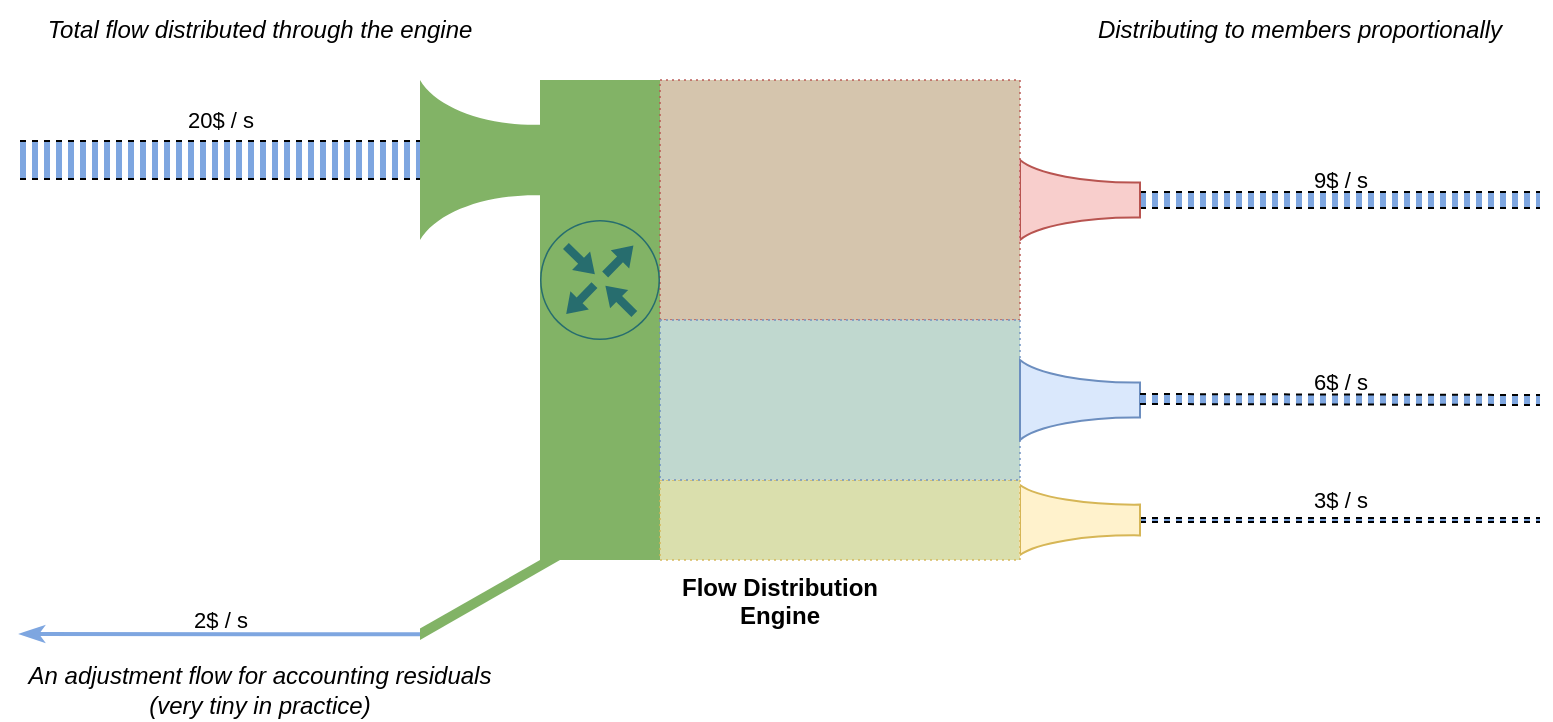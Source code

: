 <mxfile version="20.6.2" type="device" pages="3"><diagram id="js2i7o9G7wmBQZ5aek5r" name="The Engine"><mxGraphModel dx="1156" dy="875" grid="1" gridSize="10" guides="1" tooltips="1" connect="1" arrows="1" fold="1" page="1" pageScale="1" pageWidth="1169" pageHeight="827" math="0" shadow="0"><root><object label="" animation="show M5r4wLZ6V4J7aqUF_rvi-11&#10;show M5r4wLZ6V4J7aqUF_rvi-10&#10;show M5r4wLZ6V4J7aqUF_rvi-14&#10;show M5r4wLZ6V4J7aqUF_rvi-13&#10;show M5r4wLZ6V4J7aqUF_rvi-5&#10;show jc-KLmRmuo-IiZyiKsji-1&#10;show jc-KLmRmuo-IiZyiKsji-2&#10;show jc-KLmRmuo-IiZyiKsji-3&#10;show jc-KLmRmuo-IiZyiKsji-4&#10;show jc-KLmRmuo-IiZyiKsji-5&#10;show jc-KLmRmuo-IiZyiKsji-6&#10;show jc-KLmRmuo-IiZyiKsji-7&#10;show jc-KLmRmuo-IiZyiKsji-8&#10;wait 300&#10;&#10;show 7i886VErAvF5UfWG8El4-1 fade&#10;flow 7i886VErAvF5UfWG8El4-1 start&#10;&#10;show M5r4wLZ6V4J7aqUF_rvi-6 fade&#10;flow M5r4wLZ6V4J7aqUF_rvi-6 start&#10;&#10;show M5r4wLZ6V4J7aqUF_rvi-9 fade&#10;flow M5r4wLZ6V4J7aqUF_rvi-9 start&#10;&#10;show M5r4wLZ6V4J7aqUF_rvi-8 fade&#10;flow M5r4wLZ6V4J7aqUF_rvi-8 start&#10;&#10;show M5r4wLZ6V4J7aqUF_rvi-12 fade&#10;flow M5r4wLZ6V4J7aqUF_rvi-12 start&#10;&#10;wait 1000&#10;&#10;&#10;hide jc-KLmRmuo-IiZyiKsji-8&#10;wait 2000&#10;show jc-KLmRmuo-IiZyiKsji-8 fade&#10;wait 2000&#10;&#10;hide jc-KLmRmuo-IiZyiKsji-8&#10;wait 2000&#10;show jc-KLmRmuo-IiZyiKsji-8 fade&#10;wait 2000&#10;&#10;hide jc-KLmRmuo-IiZyiKsji-8&#10;wait 2000&#10;show jc-KLmRmuo-IiZyiKsji-8 fade&#10;wait 2000&#10;&#10;hide jc-KLmRmuo-IiZyiKsji-8&#10;wait 2000&#10;show jc-KLmRmuo-IiZyiKsji-8 fade&#10;wait 2000&#10;&#10;hide jc-KLmRmuo-IiZyiKsji-8&#10;wait 2000&#10;show jc-KLmRmuo-IiZyiKsji-8 fade&#10;wait 2000&#10;hide jc-KLmRmuo-IiZyiKsji-8&#10;wait 2000&#10;show jc-KLmRmuo-IiZyiKsji-8 fade&#10;wait 2000&#10;&#10;hide jc-KLmRmuo-IiZyiKsji-8&#10;wait 2000&#10;show jc-KLmRmuo-IiZyiKsji-8 fade&#10;wait 2000&#10;&#10;hide jc-KLmRmuo-IiZyiKsji-8&#10;wait 2000&#10;show jc-KLmRmuo-IiZyiKsji-8 fade&#10;wait 2000&#10;&#10;hide jc-KLmRmuo-IiZyiKsji-8&#10;wait 2000&#10;show jc-KLmRmuo-IiZyiKsji-8 fade&#10;wait 2000&#10;&#10;&#10;" id="0"><mxCell/></object><mxCell id="1" parent="0"/><mxCell id="7i886VErAvF5UfWG8El4-1" value="20$ / s" style="shape=filledEdge;fixDash=1;endArrow=none;strokeWidth=20;fillColor=#7EA6E0;html=1;strokeColor=default;rounded=0;shadow=0;entryX=0;entryY=0.5;entryDx=0;entryDy=0;entryPerimeter=0;dashed=1;endFill=0;endSize=6;labelBackgroundColor=none;" parent="1" target="jc-KLmRmuo-IiZyiKsji-1" edge="1"><mxGeometry y="20" width="60" height="40" relative="1" as="geometry"><mxPoint x="280" y="320" as="sourcePoint"/><mxPoint x="170" y="260" as="targetPoint"/><mxPoint as="offset"/></mxGeometry></mxCell><mxCell id="M5r4wLZ6V4J7aqUF_rvi-8" value="9$ / s" style="shape=filledEdge;fixDash=1;endArrow=none;strokeWidth=9;fillColor=#7EA6E0;html=1;strokeColor=default;rounded=0;shadow=0;dashed=1;endFill=0;exitX=1;exitY=0.5;exitDx=0;exitDy=0;exitPerimeter=0;labelBackgroundColor=none;flowAnimation=0;" parent="1" source="jc-KLmRmuo-IiZyiKsji-4" edge="1"><mxGeometry y="10" width="60" height="40" relative="1" as="geometry"><mxPoint x="770" y="300" as="sourcePoint"/><mxPoint x="1040" y="340" as="targetPoint"/><mxPoint as="offset"/></mxGeometry></mxCell><mxCell id="M5r4wLZ6V4J7aqUF_rvi-9" value="3$ / s" style="shape=filledEdge;fixDash=1;endArrow=none;strokeWidth=3;fillColor=#7EA6E0;html=1;strokeColor=default;rounded=0;shadow=0;dashed=1;endFill=0;exitX=1;exitY=0.5;exitDx=0;exitDy=0;exitPerimeter=0;labelBackgroundColor=none;" parent="1" source="jc-KLmRmuo-IiZyiKsji-5" edge="1"><mxGeometry y="10" width="60" height="40" relative="1" as="geometry"><mxPoint x="750" y="380" as="sourcePoint"/><mxPoint x="1040" y="500" as="targetPoint"/><mxPoint as="offset"/></mxGeometry></mxCell><mxCell id="jc-KLmRmuo-IiZyiKsji-1" value="" style="verticalLabelPosition=bottom;align=center;outlineConnect=0;dashed=0;html=1;verticalAlign=top;shape=mxgraph.pid.flow_sensors.flow_nozzle;strokeColor=none;fillColor=#82B366;" parent="1" vertex="1"><mxGeometry x="480" y="280" width="60" height="80" as="geometry"/></mxCell><mxCell id="jc-KLmRmuo-IiZyiKsji-2" value="Flow Distribution&lt;br&gt;Engine" style="rounded=0;whiteSpace=wrap;html=1;fillColor=#82B366;strokeColor=none;labelPosition=center;verticalLabelPosition=bottom;align=center;verticalAlign=top;fontStyle=1" parent="1" vertex="1"><mxGeometry x="540" y="280" width="240" height="240" as="geometry"/></mxCell><mxCell id="jc-KLmRmuo-IiZyiKsji-3" value="" style="verticalLabelPosition=bottom;verticalAlign=top;html=1;shape=mxgraph.basic.diag_stripe;dx=4;strokeColor=none;fillColor=#82B366;flipV=1;direction=south;" parent="1" vertex="1"><mxGeometry x="480" y="520" width="70" height="40" as="geometry"/></mxCell><mxCell id="jc-KLmRmuo-IiZyiKsji-4" value="" style="verticalLabelPosition=bottom;align=center;outlineConnect=0;dashed=0;html=1;verticalAlign=top;shape=mxgraph.pid.flow_sensors.flow_nozzle;strokeColor=#b85450;fillColor=#f8cecc;flipH=0;" parent="1" vertex="1"><mxGeometry x="780" y="320" width="60" height="40" as="geometry"/></mxCell><mxCell id="jc-KLmRmuo-IiZyiKsji-5" value="" style="verticalLabelPosition=bottom;align=center;outlineConnect=0;dashed=0;html=1;verticalAlign=top;shape=mxgraph.pid.flow_sensors.flow_nozzle;strokeColor=#d6b656;fillColor=#fff2cc;flipH=0;" parent="1" vertex="1"><mxGeometry x="780" y="482.5" width="60.0" height="35" as="geometry"/></mxCell><mxCell id="jc-KLmRmuo-IiZyiKsji-6" value="" style="rounded=0;whiteSpace=wrap;html=1;dashed=1;dashPattern=1 2;strokeColor=#d6b656;fontSize=12;fillColor=#fff2cc;opacity=70;" parent="1" vertex="1"><mxGeometry x="600" y="480" width="180" height="40" as="geometry"/></mxCell><mxCell id="jc-KLmRmuo-IiZyiKsji-7" value="" style="rounded=0;whiteSpace=wrap;html=1;dashed=1;dashPattern=1 2;strokeColor=#b85450;fontSize=12;fillColor=#f8cecc;opacity=70;" parent="1" vertex="1"><mxGeometry x="600" y="280" width="180" height="120" as="geometry"/></mxCell><mxCell id="jc-KLmRmuo-IiZyiKsji-8" value="" style="sketch=0;points=[[0.5,0,0],[1,0.5,0],[0.5,1,0],[0,0.5,0],[0.145,0.145,0],[0.856,0.145,0],[0.855,0.856,0],[0.145,0.855,0]];verticalLabelPosition=bottom;html=1;verticalAlign=top;aspect=fixed;align=center;pointerEvents=1;shape=mxgraph.cisco19.rect;prIcon=router;fillColor=none;strokeColor=#005073;dashed=1;dashPattern=1 2;fontSize=12;opacity=70;" parent="1" vertex="1"><mxGeometry x="540" y="350" width="60.0" height="60.0" as="geometry"/></mxCell><mxCell id="M5r4wLZ6V4J7aqUF_rvi-6" value="2$ / s" style="endArrow=classicThin;html=1;rounded=0;strokeColor=#7EA6E0;endFill=1;exitX=0;exitY=0;exitDx=2.857;exitDy=70;exitPerimeter=0;strokeWidth=2;labelBackgroundColor=none;" parent="1" source="jc-KLmRmuo-IiZyiKsji-3" edge="1"><mxGeometry x="0.0" y="-7" width="50" height="50" relative="1" as="geometry"><mxPoint x="480" y="542.5" as="sourcePoint"/><mxPoint x="280" y="557" as="targetPoint"/><mxPoint as="offset"/></mxGeometry></mxCell><mxCell id="M5r4wLZ6V4J7aqUF_rvi-10" value="" style="rounded=0;whiteSpace=wrap;html=1;dashed=1;dashPattern=1 2;strokeColor=#6c8ebf;fontSize=12;fillColor=#dae8fc;opacity=70;" parent="1" vertex="1"><mxGeometry x="600" y="400" width="180" height="80" as="geometry"/></mxCell><mxCell id="M5r4wLZ6V4J7aqUF_rvi-11" value="" style="verticalLabelPosition=bottom;align=center;outlineConnect=0;dashed=0;html=1;verticalAlign=top;shape=mxgraph.pid.flow_sensors.flow_nozzle;strokeColor=#6c8ebf;fillColor=#dae8fc;flipH=0;" parent="1" vertex="1"><mxGeometry x="780" y="420" width="60" height="40" as="geometry"/></mxCell><mxCell id="M5r4wLZ6V4J7aqUF_rvi-12" value="6$ / s" style="shape=filledEdge;fixDash=1;endArrow=none;strokeWidth=6;fillColor=#7EA6E0;html=1;strokeColor=default;rounded=0;shadow=0;dashed=1;endFill=0;exitX=1;exitY=0.5;exitDx=0;exitDy=0;exitPerimeter=0;labelBackgroundColor=none;flowAnimation=0;" parent="1" edge="1"><mxGeometry y="10" width="60" height="40" relative="1" as="geometry"><mxPoint x="840" y="439.5" as="sourcePoint"/><mxPoint x="1040" y="440" as="targetPoint"/><mxPoint y="1" as="offset"/></mxGeometry></mxCell><mxCell id="M5r4wLZ6V4J7aqUF_rvi-13" value="&lt;i&gt;Distributing to members proportionally&lt;/i&gt;" style="text;html=1;strokeColor=none;fillColor=none;align=center;verticalAlign=middle;whiteSpace=wrap;rounded=0;" parent="1" vertex="1"><mxGeometry x="800" y="240" width="240" height="30" as="geometry"/></mxCell><mxCell id="M5r4wLZ6V4J7aqUF_rvi-14" value="&lt;i&gt;Total flow distributed through the engine&lt;/i&gt;" style="text;html=1;strokeColor=none;fillColor=none;align=center;verticalAlign=middle;whiteSpace=wrap;rounded=0;" parent="1" vertex="1"><mxGeometry x="280" y="240" width="240" height="30" as="geometry"/></mxCell><mxCell id="M5r4wLZ6V4J7aqUF_rvi-15" value="&lt;i&gt;An adjustment flow for accounting residuals&lt;br&gt;(very tiny in practice)&lt;br&gt;&lt;/i&gt;" style="text;html=1;strokeColor=none;fillColor=none;align=center;verticalAlign=middle;whiteSpace=wrap;rounded=0;" parent="1" vertex="1"><mxGeometry x="280" y="570" width="240" height="30" as="geometry"/></mxCell></root></mxGraphModel></diagram><diagram id="fZaOFZF0WYeOhrvYBxzz" name="Pool Overview"><mxGraphModel dx="1422" dy="988" grid="1" gridSize="10" guides="1" tooltips="1" connect="1" arrows="1" fold="1" page="1" pageScale="1" pageWidth="1169" pageHeight="827" math="0" shadow="0"><root><mxCell id="0"/><mxCell id="1" parent="0"/><mxCell id="Y8v7Us4eDIkANnJY24Sl-12" value="The Super Token v2 / &#10;GDA" style="group;strokeColor=none;fillColor=#82B366;labelPosition=center;verticalLabelPosition=bottom;align=center;verticalAlign=top;fontStyle=1;rounded=1;" parent="1" vertex="1" connectable="0"><mxGeometry x="320" y="280" width="120" height="120" as="geometry"/></mxCell><mxCell id="Y8v7Us4eDIkANnJY24Sl-6" value="" style="rounded=1;whiteSpace=wrap;html=1;fillColor=#82B366;strokeColor=none;labelPosition=center;verticalLabelPosition=bottom;align=center;verticalAlign=top;" parent="Y8v7Us4eDIkANnJY24Sl-12" vertex="1"><mxGeometry width="120" height="120" as="geometry"/></mxCell><mxCell id="Y8v7Us4eDIkANnJY24Sl-51" value="" style="endArrow=none;html=1;rounded=0;shadow=0;strokeColor=#B09500;fillColor=#e3c800;strokeWidth=2;entryX=1;entryY=0.5;entryDx=0;entryDy=0;exitX=0;exitY=0.25;exitDx=0;exitDy=0;fontStyle=1;labelPosition=center;verticalLabelPosition=middle;align=center;verticalAlign=middle;" parent="Y8v7Us4eDIkANnJY24Sl-12" source="Y8v7Us4eDIkANnJY24Sl-6" target="Y8v7Us4eDIkANnJY24Sl-6" edge="1"><mxGeometry x="-0.093" y="10" width="50" height="50" relative="1" as="geometry"><mxPoint x="-114" y="230" as="sourcePoint"/><mxPoint x="250" y="166" as="targetPoint"/><Array as="points"><mxPoint x="60" y="60"/></Array><mxPoint as="offset"/></mxGeometry></mxCell><mxCell id="Y8v7Us4eDIkANnJY24Sl-8" value="" style="sketch=0;outlineConnect=0;fontColor=#232F3E;gradientColor=none;fillColor=#4D27AA;strokeColor=none;dashed=0;verticalLabelPosition=bottom;verticalAlign=top;align=center;html=1;fontSize=12;fontStyle=0;aspect=fixed;pointerEvents=1;shape=mxgraph.aws4.router;" parent="Y8v7Us4eDIkANnJY24Sl-12" vertex="1"><mxGeometry x="40" y="40" width="40" height="40" as="geometry"/></mxCell><mxCell id="Y8v7Us4eDIkANnJY24Sl-13" value="" style="verticalLabelPosition=bottom;align=center;outlineConnect=0;dashed=0;html=1;verticalAlign=top;shape=mxgraph.pid.flow_sensors.flow_nozzle;strokeColor=none;fillColor=#82B366;" parent="1" vertex="1"><mxGeometry x="560" y="280" width="40" height="40" as="geometry"/></mxCell><mxCell id="Y8v7Us4eDIkANnJY24Sl-2" value="A Superfluid Pool" style="rounded=0;whiteSpace=wrap;html=1;fillColor=#82B366;strokeColor=none;labelPosition=center;verticalLabelPosition=bottom;align=center;verticalAlign=top;fontStyle=1" parent="1" vertex="1"><mxGeometry x="600" y="280" width="160" height="120" as="geometry"/></mxCell><mxCell id="Y8v7Us4eDIkANnJY24Sl-16" value="" style="verticalLabelPosition=bottom;verticalAlign=top;html=1;shape=mxgraph.basic.diag_stripe;dx=4;strokeColor=none;fillColor=#82B366;flipV=1;direction=south;" parent="1" vertex="1"><mxGeometry x="560" y="400" width="50" height="40" as="geometry"/></mxCell><mxCell id="Y8v7Us4eDIkANnJY24Sl-17" value="Bob, A Pool Distributor" style="shape=actor;whiteSpace=wrap;html=1;strokeColor=#6c8ebf;fillColor=#dae8fc;labelPosition=center;verticalLabelPosition=bottom;align=center;verticalAlign=top;" parent="1" vertex="1"><mxGeometry x="160" y="280" width="40" height="40" as="geometry"/></mxCell><mxCell id="Y8v7Us4eDIkANnJY24Sl-18" value="" style="shape=filledEdge;fixDash=1;endArrow=blockThin;strokeWidth=9;fillColor=#7EA6E0;edgeStyle=orthogonalEdgeStyle;html=1;strokeColor=default;rounded=0;shadow=0;dashed=1;endFill=1;" parent="1" edge="1"><mxGeometry width="60" height="40" relative="1" as="geometry"><mxPoint x="200" y="310" as="sourcePoint"/><mxPoint x="320" y="310" as="targetPoint"/><Array as="points"><mxPoint x="300" y="310"/><mxPoint x="300" y="310"/></Array></mxGeometry></mxCell><mxCell id="Y8v7Us4eDIkANnJY24Sl-20" value="" style="shape=filledEdge;fixDash=1;endArrow=none;strokeWidth=15;fillColor=#7EA6E0;edgeStyle=orthogonalEdgeStyle;html=1;strokeColor=default;rounded=0;shadow=0;entryX=0;entryY=0.5;entryDx=0;entryDy=0;entryPerimeter=0;exitX=1;exitY=0.5;exitDx=0;exitDy=0;dashed=1;endFill=0;" parent="1" source="Y8v7Us4eDIkANnJY24Sl-6" target="Y8v7Us4eDIkANnJY24Sl-13" edge="1"><mxGeometry width="60" height="40" relative="1" as="geometry"><mxPoint x="210" y="320" as="sourcePoint"/><mxPoint x="510" y="320" as="targetPoint"/><Array as="points"><mxPoint x="480" y="340"/><mxPoint x="480" y="300"/></Array></mxGeometry></mxCell><mxCell id="Y8v7Us4eDIkANnJY24Sl-21" value="Alice, The&lt;br&gt;Pool Admin" style="shape=actor;whiteSpace=wrap;html=1;strokeColor=#B09500;fillColor=#e3c800;fontColor=#000000;verticalAlign=top;labelPosition=center;verticalLabelPosition=bottom;align=center;" parent="1" vertex="1"><mxGeometry x="160" y="480" width="40" height="40" as="geometry"/></mxCell><mxCell id="Y8v7Us4eDIkANnJY24Sl-22" value="adjustment flow (normal flow / cfa)" style="endArrow=none;html=1;rounded=0;shadow=0;strokeColor=#7EA6E0;fillColor=#7EA6E0;strokeWidth=3;entryX=0;entryY=0;entryDx=4;entryDy=50;entryPerimeter=0;exitX=1;exitY=0.75;exitDx=0;exitDy=0;fontStyle=1;labelPosition=center;verticalLabelPosition=middle;align=center;verticalAlign=middle;labelBackgroundColor=none;startArrow=blockThin;startFill=1;" parent="1" source="Y8v7Us4eDIkANnJY24Sl-21" target="Y8v7Us4eDIkANnJY24Sl-16" edge="1"><mxGeometry x="-0.093" y="10" width="50" height="50" relative="1" as="geometry"><mxPoint x="290" y="670" as="sourcePoint"/><mxPoint x="340" y="620" as="targetPoint"/><Array as="points"><mxPoint x="560" y="510"/></Array><mxPoint as="offset"/></mxGeometry></mxCell><mxCell id="Y8v7Us4eDIkANnJY24Sl-23" value="Conceptual View of Superfluid Pool" style="text;html=1;strokeColor=none;fillColor=none;align=center;verticalAlign=middle;whiteSpace=wrap;rounded=0;fontSize=18;fontStyle=1" parent="1" vertex="1"><mxGeometry x="400" y="80" width="360" height="40" as="geometry"/></mxCell><mxCell id="Y8v7Us4eDIkANnJY24Sl-24" value="Pool Member&lt;br&gt;A" style="shape=actor;whiteSpace=wrap;html=1;strokeColor=#b85450;fillColor=#f8cecc;labelPosition=right;verticalLabelPosition=middle;align=left;verticalAlign=middle;" parent="1" vertex="1"><mxGeometry x="1000" y="280" width="40" height="40" as="geometry"/></mxCell><mxCell id="Y8v7Us4eDIkANnJY24Sl-25" value="Pool Member&lt;br&gt;B" style="shape=actor;whiteSpace=wrap;html=1;strokeColor=#d6b656;fillColor=#fff2cc;labelPosition=right;verticalLabelPosition=middle;align=left;verticalAlign=middle;" parent="1" vertex="1"><mxGeometry x="1000" y="360" width="40" height="40" as="geometry"/></mxCell><mxCell id="Y8v7Us4eDIkANnJY24Sl-27" value="Adage 1: A Distribution Flow is &quot;quantized&quot; by the number of total units of the pool" style="text;html=1;strokeColor=default;fillColor=none;align=center;verticalAlign=middle;whiteSpace=wrap;rounded=0;fontSize=12;fontStyle=2;dashed=1;dashPattern=1 2;" parent="1" vertex="1"><mxGeometry x="120" y="200" width="280" height="40" as="geometry"/></mxCell><mxCell id="Y8v7Us4eDIkANnJY24Sl-34" value="" style="endArrow=none;dashed=1;html=1;dashPattern=1 3;strokeWidth=2;rounded=0;shadow=0;strokeColor=#000000;fontSize=12;fillColor=#7EA6E0;entryX=0.5;entryY=1;entryDx=0;entryDy=0;" parent="1" source="Y8v7Us4eDIkANnJY24Sl-8" target="Y8v7Us4eDIkANnJY24Sl-53" edge="1"><mxGeometry width="50" height="50" relative="1" as="geometry"><mxPoint x="260" y="300" as="sourcePoint"/><mxPoint x="260" y="380" as="targetPoint"/><Array as="points"><mxPoint x="380" y="260"/><mxPoint x="580" y="260"/></Array></mxGeometry></mxCell><mxCell id="Y8v7Us4eDIkANnJY24Sl-35" value="" style="shape=filledEdge;fixDash=1;endArrow=none;strokeWidth=10;fillColor=#7EA6E0;edgeStyle=orthogonalEdgeStyle;html=1;strokeColor=default;rounded=0;shadow=0;entryX=0.1;entryY=0.5;entryDx=0;entryDy=0;entryPerimeter=0;exitX=1;exitY=0.5;exitDx=0;exitDy=0;dashed=1;exitPerimeter=0;endFill=0;" parent="1" source="Y8v7Us4eDIkANnJY24Sl-36" target="Y8v7Us4eDIkANnJY24Sl-24" edge="1"><mxGeometry width="60" height="40" relative="1" as="geometry"><mxPoint x="450" y="350" as="sourcePoint"/><mxPoint x="570" y="310" as="targetPoint"/><Array as="points"><mxPoint x="870" y="300"/><mxPoint x="870" y="300"/></Array></mxGeometry></mxCell><mxCell id="Y8v7Us4eDIkANnJY24Sl-36" value="" style="verticalLabelPosition=bottom;align=center;outlineConnect=0;dashed=0;html=1;verticalAlign=top;shape=mxgraph.pid.flow_sensors.flow_nozzle;strokeColor=#b85450;fillColor=#f8cecc;flipH=0;" parent="1" vertex="1"><mxGeometry x="760" y="280" width="40" height="40" as="geometry"/></mxCell><mxCell id="Y8v7Us4eDIkANnJY24Sl-39" value="" style="verticalLabelPosition=bottom;align=center;outlineConnect=0;dashed=0;html=1;verticalAlign=top;shape=mxgraph.pid.flow_sensors.flow_nozzle;strokeColor=#d6b656;fillColor=#fff2cc;flipH=0;" parent="1" vertex="1"><mxGeometry x="760" y="370" width="40" height="20" as="geometry"/></mxCell><mxCell id="Y8v7Us4eDIkANnJY24Sl-40" value="" style="shape=filledEdge;fixDash=1;endArrow=none;strokeWidth=5;fillColor=#7EA6E0;edgeStyle=orthogonalEdgeStyle;html=1;strokeColor=default;rounded=0;shadow=0;exitX=1;exitY=0.5;exitDx=0;exitDy=0;dashed=1;exitPerimeter=0;entryX=0.1;entryY=0.5;entryDx=0;entryDy=0;entryPerimeter=0;endFill=0;" parent="1" source="Y8v7Us4eDIkANnJY24Sl-39" target="Y8v7Us4eDIkANnJY24Sl-25" edge="1"><mxGeometry width="60" height="40" relative="1" as="geometry"><mxPoint x="820" y="310" as="sourcePoint"/><mxPoint x="1010" y="380" as="targetPoint"/><Array as="points"/></mxGeometry></mxCell><mxCell id="Y8v7Us4eDIkANnJY24Sl-41" value="1x&amp;nbsp;Units" style="rounded=0;whiteSpace=wrap;html=1;dashed=1;dashPattern=1 2;strokeColor=#d6b656;fontSize=12;fillColor=#fff2cc;opacity=70;" parent="1" vertex="1"><mxGeometry x="640" y="360" width="120" height="40" as="geometry"/></mxCell><mxCell id="Y8v7Us4eDIkANnJY24Sl-42" value="2x Units" style="rounded=0;whiteSpace=wrap;html=1;dashed=1;dashPattern=1 2;strokeColor=#b85450;fontSize=12;fillColor=#f8cecc;opacity=70;" parent="1" vertex="1"><mxGeometry x="640" y="280" width="120" height="80" as="geometry"/></mxCell><mxCell id="Y8v7Us4eDIkANnJY24Sl-44" value="" style="shape=filledEdge;fixDash=1;endArrow=openThin;strokeWidth=6;fillColor=#7EA6E0;edgeStyle=orthogonalEdgeStyle;html=1;strokeColor=default;rounded=0;shadow=0;dashed=1;exitX=0.9;exitY=0.5;exitDx=0;exitDy=0;exitPerimeter=0;entryX=0;entryY=0.5;entryDx=0;entryDy=0;endFill=0;" parent="1" source="Y8v7Us4eDIkANnJY24Sl-21" target="Y8v7Us4eDIkANnJY24Sl-6" edge="1"><mxGeometry width="60" height="40" relative="1" as="geometry"><mxPoint x="210" y="320" as="sourcePoint"/><mxPoint x="330" y="320" as="targetPoint"/><Array as="points"><mxPoint x="260" y="500"/><mxPoint x="260" y="340"/></Array></mxGeometry></mxCell><mxCell id="Y8v7Us4eDIkANnJY24Sl-46" value="" style="sketch=0;points=[[0.5,0,0],[1,0.5,0],[0.5,1,0],[0,0.5,0],[0.145,0.145,0],[0.856,0.145,0],[0.855,0.856,0],[0.145,0.855,0]];verticalLabelPosition=bottom;html=1;verticalAlign=top;aspect=fixed;align=center;pointerEvents=1;shape=mxgraph.cisco19.rect;prIcon=router;fillColor=none;strokeColor=#005073;dashed=1;dashPattern=1 2;fontSize=12;opacity=70;" parent="1" vertex="1"><mxGeometry x="600" y="320" width="40" height="40" as="geometry"/></mxCell><mxCell id="Y8v7Us4eDIkANnJY24Sl-47" value="Adage 3: &quot;Quantization&quot; produces residuals which necessitates adjustment flows to the pool admin." style="text;html=1;strokeColor=default;fillColor=none;align=center;verticalAlign=middle;whiteSpace=wrap;rounded=0;fontSize=12;fontStyle=2;dashed=1;dashPattern=1 2;" parent="1" vertex="1"><mxGeometry x="280" y="560" width="280" height="40" as="geometry"/></mxCell><mxCell id="Y8v7Us4eDIkANnJY24Sl-48" value="" style="endArrow=none;dashed=1;html=1;dashPattern=1 3;strokeWidth=2;rounded=0;shadow=0;strokeColor=#000000;fontSize=12;fillColor=#7EA6E0;exitX=0.5;exitY=0;exitDx=0;exitDy=0;" parent="1" source="Y8v7Us4eDIkANnJY24Sl-47" edge="1"><mxGeometry width="50" height="50" relative="1" as="geometry"><mxPoint x="270" y="310" as="sourcePoint"/><mxPoint x="420" y="500" as="targetPoint"/></mxGeometry></mxCell><mxCell id="Y8v7Us4eDIkANnJY24Sl-49" value="Adage 4: Pool members receive flow distributions proportional to their owned number of units." style="text;html=1;strokeColor=default;fillColor=none;align=center;verticalAlign=middle;whiteSpace=wrap;rounded=0;fontSize=12;fontStyle=2;dashed=1;dashPattern=1 2;" parent="1" vertex="1"><mxGeometry x="760" y="480" width="280" height="40" as="geometry"/></mxCell><mxCell id="Y8v7Us4eDIkANnJY24Sl-50" value="" style="endArrow=none;dashed=1;html=1;dashPattern=1 3;strokeWidth=2;rounded=0;shadow=0;strokeColor=#000000;fontSize=12;fillColor=#7EA6E0;exitX=0.5;exitY=0;exitDx=0;exitDy=0;" parent="1" source="Y8v7Us4eDIkANnJY24Sl-49" edge="1"><mxGeometry width="50" height="50" relative="1" as="geometry"><mxPoint x="920" y="450" as="sourcePoint"/><mxPoint x="900" y="390" as="targetPoint"/></mxGeometry></mxCell><mxCell id="Y8v7Us4eDIkANnJY24Sl-52" value="" style="endArrow=none;html=1;rounded=0;shadow=0;strokeColor=#B09500;fillColor=#e3c800;strokeWidth=2;exitX=0;exitY=0.5;exitDx=0;exitDy=0;fontStyle=1;labelPosition=center;verticalLabelPosition=middle;align=center;verticalAlign=middle;" parent="1" source="Y8v7Us4eDIkANnJY24Sl-6" edge="1"><mxGeometry x="-0.093" y="10" width="50" height="50" relative="1" as="geometry"><mxPoint x="330" y="320" as="sourcePoint"/><mxPoint x="440" y="340" as="targetPoint"/><Array as="points"/><mxPoint as="offset"/></mxGeometry></mxCell><mxCell id="Y8v7Us4eDIkANnJY24Sl-53" value="Adage 2: Anyone can distribute to the same pool using token.distributeFlow" style="text;html=1;strokeColor=default;fillColor=none;align=center;verticalAlign=middle;whiteSpace=wrap;rounded=0;fontSize=12;fontStyle=2;dashed=1;dashPattern=1 2;" parent="1" vertex="1"><mxGeometry x="440" y="200" width="280" height="40" as="geometry"/></mxCell></root></mxGraphModel></diagram><diagram id="hHMhXLnYCFjTsziDhY5d" name="Aqueduct RemainderFlow"><mxGraphModel dx="1422" dy="988" grid="1" gridSize="10" guides="1" tooltips="1" connect="1" arrows="1" fold="1" page="1" pageScale="1" pageWidth="1169" pageHeight="827" math="0" shadow="0"><root><mxCell id="0"/><mxCell id="1" parent="0"/><mxCell id="LRzEUhyHRc0zJ6OH5hvR-1" value="" style="rounded=1;whiteSpace=wrap;html=1;fillColor=none;" parent="1" vertex="1"><mxGeometry x="400" y="200" width="240" height="480" as="geometry"/></mxCell><mxCell id="EQQ-JXAq9iPwXMQSB560-3" value="" style="rounded=0;whiteSpace=wrap;html=1;fillColor=#dae8fc;strokeColor=#6c8ebf;gradientColor=none;opacity=40;" parent="1" vertex="1"><mxGeometry x="400" y="240" width="240" height="200" as="geometry"/></mxCell><mxCell id="EQQ-JXAq9iPwXMQSB560-4" value="" style="rounded=0;whiteSpace=wrap;html=1;fillColor=#f8cecc;strokeColor=#b85450;opacity=40;" parent="1" vertex="1"><mxGeometry x="400" y="440" width="240" height="200" as="geometry"/></mxCell><mxCell id="gYXQDK6VaqLBkgL_3KjC-1" value="" style="shape=image;verticalLabelPosition=bottom;labelBackgroundColor=default;verticalAlign=top;aspect=fixed;imageAspect=0;image=https://pbs.twimg.com/profile_images/1592019779275132928/2t33DtF4_400x400.jpg;" parent="1" vertex="1"><mxGeometry x="500" y="420" width="40" height="40" as="geometry"/></mxCell><mxCell id="0sE6tmU5qcH-lMFHWsgg-9" value="GDA Pool for Token A" style="group;labelPosition=center;verticalLabelPosition=bottom;align=center;verticalAlign=top;fontStyle=1;flipV=1;" parent="1" vertex="1" connectable="0"><mxGeometry x="440" y="320" width="160" height="80" as="geometry"/></mxCell><mxCell id="0sE6tmU5qcH-lMFHWsgg-1" value="" style="verticalLabelPosition=bottom;align=center;outlineConnect=0;dashed=0;html=1;verticalAlign=top;shape=mxgraph.pid.flow_sensors.flow_nozzle;strokeColor=none;fillColor=#82B366;" parent="0sE6tmU5qcH-lMFHWsgg-9" vertex="1"><mxGeometry y="50" width="26.67" height="30" as="geometry"/></mxCell><mxCell id="0sE6tmU5qcH-lMFHWsgg-2" value="" style="rounded=0;whiteSpace=wrap;html=1;fillColor=#82B366;strokeColor=none;labelPosition=center;verticalLabelPosition=bottom;align=center;verticalAlign=top;fontStyle=1" parent="0sE6tmU5qcH-lMFHWsgg-9" vertex="1"><mxGeometry x="26.667" y="20" width="106.667" height="60" as="geometry"/></mxCell><mxCell id="0sE6tmU5qcH-lMFHWsgg-3" value="" style="verticalLabelPosition=bottom;verticalAlign=top;html=1;shape=mxgraph.basic.diag_stripe;dx=2;strokeColor=none;fillColor=#82B366;flipV=0;direction=south;" parent="0sE6tmU5qcH-lMFHWsgg-9" vertex="1"><mxGeometry width="33.33" height="20" as="geometry"/></mxCell><mxCell id="0sE6tmU5qcH-lMFHWsgg-4" value="" style="verticalLabelPosition=bottom;align=center;outlineConnect=0;dashed=0;html=1;verticalAlign=top;shape=mxgraph.pid.flow_sensors.flow_nozzle;strokeColor=#b85450;fillColor=#f8cecc;flipH=0;" parent="0sE6tmU5qcH-lMFHWsgg-9" vertex="1"><mxGeometry x="133.333" y="60" width="26.667" height="20" as="geometry"/></mxCell><mxCell id="0sE6tmU5qcH-lMFHWsgg-5" value="" style="verticalLabelPosition=bottom;align=center;outlineConnect=0;dashed=0;html=1;verticalAlign=top;shape=mxgraph.pid.flow_sensors.flow_nozzle;strokeColor=#d6b656;fillColor=#fff2cc;flipH=0;" parent="0sE6tmU5qcH-lMFHWsgg-9" vertex="1"><mxGeometry x="133.333" y="25" width="26.667" height="10" as="geometry"/></mxCell><mxCell id="0sE6tmU5qcH-lMFHWsgg-6" value="" style="rounded=0;whiteSpace=wrap;html=1;dashed=1;dashPattern=1 2;strokeColor=#d6b656;fontSize=12;fillColor=#fff2cc;opacity=70;" parent="0sE6tmU5qcH-lMFHWsgg-9" vertex="1"><mxGeometry x="53.333" y="20" width="80" height="20" as="geometry"/></mxCell><mxCell id="0sE6tmU5qcH-lMFHWsgg-7" value="" style="rounded=0;whiteSpace=wrap;html=1;dashed=1;dashPattern=1 2;strokeColor=#b85450;fontSize=12;fillColor=#f8cecc;opacity=70;" parent="0sE6tmU5qcH-lMFHWsgg-9" vertex="1"><mxGeometry x="53.333" y="40" width="80" height="40" as="geometry"/></mxCell><mxCell id="0sE6tmU5qcH-lMFHWsgg-8" value="" style="sketch=0;points=[[0.5,0,0],[1,0.5,0],[0.5,1,0],[0,0.5,0],[0.145,0.145,0],[0.856,0.145,0],[0.855,0.856,0],[0.145,0.855,0]];verticalLabelPosition=bottom;html=1;verticalAlign=top;aspect=fixed;align=center;pointerEvents=1;shape=mxgraph.cisco19.rect;prIcon=router;fillColor=none;strokeColor=#005073;dashed=1;dashPattern=1 2;fontSize=12;opacity=70;" parent="0sE6tmU5qcH-lMFHWsgg-9" vertex="1"><mxGeometry x="26.667" y="40" width="20" height="20" as="geometry"/></mxCell><mxCell id="0sE6tmU5qcH-lMFHWsgg-10" value="GDA Pool for Token B" style="group;labelPosition=center;verticalLabelPosition=bottom;align=center;verticalAlign=top;fontStyle=1;flipH=1;" parent="1" vertex="1" connectable="0"><mxGeometry x="440" y="480" width="160" height="80" as="geometry"/></mxCell><mxCell id="0sE6tmU5qcH-lMFHWsgg-11" value="" style="verticalLabelPosition=bottom;align=center;outlineConnect=0;dashed=0;html=1;verticalAlign=top;shape=mxgraph.pid.flow_sensors.flow_nozzle;strokeColor=none;fillColor=#82B366;flipH=1;" parent="0sE6tmU5qcH-lMFHWsgg-10" vertex="1"><mxGeometry x="133.33" width="26.67" height="30" as="geometry"/></mxCell><mxCell id="0sE6tmU5qcH-lMFHWsgg-12" value="" style="rounded=0;whiteSpace=wrap;html=1;fillColor=#82B366;strokeColor=none;labelPosition=center;verticalLabelPosition=bottom;align=center;verticalAlign=top;fontStyle=1" parent="0sE6tmU5qcH-lMFHWsgg-10" vertex="1"><mxGeometry x="26.667" width="106.667" height="60" as="geometry"/></mxCell><mxCell id="0sE6tmU5qcH-lMFHWsgg-13" value="" style="verticalLabelPosition=bottom;verticalAlign=top;html=1;shape=mxgraph.basic.diag_stripe;dx=2;strokeColor=none;fillColor=#82B366;flipV=1;direction=south;flipH=1;" parent="0sE6tmU5qcH-lMFHWsgg-10" vertex="1"><mxGeometry x="126.67" y="60" width="33.33" height="20" as="geometry"/></mxCell><mxCell id="0sE6tmU5qcH-lMFHWsgg-14" value="" style="verticalLabelPosition=bottom;align=center;outlineConnect=0;dashed=0;html=1;verticalAlign=top;shape=mxgraph.pid.flow_sensors.flow_nozzle;strokeColor=#b85450;fillColor=#f8cecc;flipH=1;" parent="0sE6tmU5qcH-lMFHWsgg-10" vertex="1"><mxGeometry x="-1.421e-14" width="26.667" height="20" as="geometry"/></mxCell><mxCell id="0sE6tmU5qcH-lMFHWsgg-15" value="" style="verticalLabelPosition=bottom;align=center;outlineConnect=0;dashed=0;html=1;verticalAlign=top;shape=mxgraph.pid.flow_sensors.flow_nozzle;strokeColor=#d6b656;fillColor=#fff2cc;flipH=1;" parent="0sE6tmU5qcH-lMFHWsgg-10" vertex="1"><mxGeometry x="-1.421e-14" y="45" width="26.667" height="10" as="geometry"/></mxCell><mxCell id="0sE6tmU5qcH-lMFHWsgg-16" value="" style="rounded=0;whiteSpace=wrap;html=1;dashed=1;dashPattern=1 2;strokeColor=#d6b656;fontSize=12;fillColor=#fff2cc;opacity=70;" parent="0sE6tmU5qcH-lMFHWsgg-10" vertex="1"><mxGeometry x="26.667" y="40" width="80" height="20" as="geometry"/></mxCell><mxCell id="0sE6tmU5qcH-lMFHWsgg-17" value="" style="rounded=0;whiteSpace=wrap;html=1;dashed=1;dashPattern=1 2;strokeColor=#b85450;fontSize=12;fillColor=#f8cecc;opacity=70;" parent="0sE6tmU5qcH-lMFHWsgg-10" vertex="1"><mxGeometry x="26.667" width="80" height="40" as="geometry"/></mxCell><mxCell id="0sE6tmU5qcH-lMFHWsgg-18" value="" style="sketch=0;points=[[0.5,0,0],[1,0.5,0],[0.5,1,0],[0,0.5,0],[0.145,0.145,0],[0.856,0.145,0],[0.855,0.856,0],[0.145,0.855,0]];verticalLabelPosition=bottom;html=1;verticalAlign=top;aspect=fixed;align=center;pointerEvents=1;shape=mxgraph.cisco19.rect;prIcon=router;fillColor=none;strokeColor=#005073;dashed=1;dashPattern=1 2;fontSize=12;opacity=70;" parent="0sE6tmU5qcH-lMFHWsgg-10" vertex="1"><mxGeometry x="113.333" y="20" width="20" height="20" as="geometry"/></mxCell><mxCell id="WIRtehR42b87YjssZYlm-1" value="send token B flow&lt;br&gt;&lt;b&gt;ird&lt;/b&gt;" style="endArrow=none;html=1;rounded=0;shadow=0;strokeColor=#7EA6E0;fillColor=#7EA6E0;strokeWidth=3;entryX=0.5;entryY=1;entryDx=0;entryDy=0;fontStyle=0;labelPosition=center;verticalLabelPosition=middle;align=center;verticalAlign=middle;labelBackgroundColor=none;startArrow=blockThin;startFill=1;exitX=1;exitY=0.5;exitDx=0;exitDy=0;" parent="1" source="EQQ-JXAq9iPwXMQSB560-4" target="hIBG2Bu-iXHE_TQ7SGLn-1" edge="1"><mxGeometry x="-0.182" y="-20" width="50" height="50" relative="1" as="geometry"><mxPoint x="440" y="290" as="sourcePoint"/><mxPoint x="250" y="290" as="targetPoint"/><Array as="points"><mxPoint x="820" y="540"/></Array><mxPoint x="-20" y="20" as="offset"/></mxGeometry></mxCell><mxCell id="hIBG2Bu-iXHE_TQ7SGLn-1" value="Alice" style="shape=actor;whiteSpace=wrap;html=1;strokeColor=#b85450;fillColor=#f8cecc;labelPosition=right;verticalLabelPosition=middle;align=left;verticalAlign=middle;" parent="1" vertex="1"><mxGeometry x="800" y="240" width="40" height="40" as="geometry"/></mxCell><mxCell id="EQQ-JXAq9iPwXMQSB560-1" value="receive token A&lt;br&gt;flow distribution" style="shape=filledEdge;fixDash=1;endArrow=none;strokeWidth=10;fillColor=#7EA6E0;edgeStyle=orthogonalEdgeStyle;html=1;strokeColor=default;rounded=0;shadow=0;entryX=0.1;entryY=0.5;entryDx=0;entryDy=0;exitX=1;exitY=0.5;exitDx=0;exitDy=0;dashed=1;exitPerimeter=0;endFill=0;labelBackgroundColor=none;entryPerimeter=0;" parent="1" source="0sE6tmU5qcH-lMFHWsgg-4" target="hIBG2Bu-iXHE_TQ7SGLn-1" edge="1"><mxGeometry x="0.737" y="20" width="60" height="40" relative="1" as="geometry"><mxPoint x="800" y="300" as="sourcePoint"/><mxPoint x="1004" y="300" as="targetPoint"/><Array as="points"><mxPoint x="720" y="390"/><mxPoint x="720" y="260"/></Array><mxPoint as="offset"/></mxGeometry></mxCell><mxCell id="EQQ-JXAq9iPwXMQSB560-5" value="Bob" style="shape=actor;whiteSpace=wrap;html=1;strokeColor=#d6b656;fillColor=#fff2cc;labelPosition=left;verticalLabelPosition=middle;align=right;verticalAlign=middle;" parent="1" vertex="1"><mxGeometry x="200" y="600" width="40" height="40" as="geometry"/></mxCell><mxCell id="EQQ-JXAq9iPwXMQSB560-6" value="pool adjustment flow" style="endArrow=classic;html=1;rounded=0;labelBackgroundColor=none;fontColor=#000000;strokeColor=#82B366;entryX=0.5;entryY=1;entryDx=0;entryDy=0;edgeStyle=orthogonalEdgeStyle;curved=1;exitX=0;exitY=0;exitDx=6.001;exitDy=33.33;endFill=1;exitPerimeter=0;" parent="1" source="0sE6tmU5qcH-lMFHWsgg-13" target="LRzEUhyHRc0zJ6OH5hvR-1" edge="1"><mxGeometry x="0.011" y="40" width="50" height="50" relative="1" as="geometry"><mxPoint x="350" y="700" as="sourcePoint"/><mxPoint x="300" y="750" as="targetPoint"/><Array as="points"><mxPoint x="720" y="554"/><mxPoint x="720" y="720"/><mxPoint x="520" y="720"/></Array><mxPoint as="offset"/></mxGeometry></mxCell><mxCell id="EQQ-JXAq9iPwXMQSB560-7" value="aqueduct dex: B -&amp;gt; A&lt;br&gt;&lt;b&gt;crd =&amp;nbsp;&lt;/b&gt;&lt;b&gt;drd&lt;/b&gt;&amp;nbsp;+ &lt;b&gt;jrd&lt;/b&gt;" style="shape=filledEdge;fixDash=1;endArrow=none;strokeWidth=10;fillColor=#7EA6E0;edgeStyle=orthogonalEdgeStyle;html=1;strokeColor=default;rounded=0;shadow=0;entryX=0;entryY=0.5;entryDx=0;entryDy=0;exitX=0;exitY=0.5;exitDx=0;exitDy=0;dashed=1;exitPerimeter=0;endFill=0;labelBackgroundColor=none;" parent="1" source="0sE6tmU5qcH-lMFHWsgg-1" target="gYXQDK6VaqLBkgL_3KjC-1" edge="1"><mxGeometry x="-0.54" y="25" width="60" height="40" relative="1" as="geometry"><mxPoint x="110.0" y="350" as="sourcePoint"/><mxPoint x="314" y="400" as="targetPoint"/><Array as="points"><mxPoint x="280" y="385"/><mxPoint x="280" y="440"/></Array><mxPoint as="offset"/></mxGeometry></mxCell><mxCell id="EQQ-JXAq9iPwXMQSB560-8" value="pool adjustment flow -&lt;br&gt;&lt;b&gt;jrd&lt;/b&gt;" style="endArrow=classic;html=1;rounded=0;labelBackgroundColor=none;fontColor=#000000;strokeColor=#82B366;entryX=0.5;entryY=0;entryDx=0;entryDy=0;edgeStyle=orthogonalEdgeStyle;curved=1;exitX=0;exitY=0;exitDx=3.0;exitDy=33.33;endFill=1;exitPerimeter=0;" parent="1" source="0sE6tmU5qcH-lMFHWsgg-3" target="LRzEUhyHRc0zJ6OH5hvR-1" edge="1"><mxGeometry width="50" height="50" relative="1" as="geometry"><mxPoint x="250" y="149.999" as="sourcePoint"/><mxPoint x="170" y="276" as="targetPoint"/><Array as="points"><mxPoint x="320" y="283"/><mxPoint x="320" y="160"/><mxPoint x="520" y="160"/></Array></mxGeometry></mxCell><mxCell id="EQQ-JXAq9iPwXMQSB560-9" value="aqueduct dex: A -&amp;gt; B" style="shape=filledEdge;fixDash=1;endArrow=none;strokeWidth=10;fillColor=#7EA6E0;edgeStyle=orthogonalEdgeStyle;html=1;strokeColor=default;rounded=0;shadow=0;entryX=1;entryY=0.5;entryDx=0;entryDy=0;exitX=0;exitY=0.5;exitDx=0;exitDy=0;dashed=1;exitPerimeter=0;endFill=0;labelBackgroundColor=none;" parent="1" source="0sE6tmU5qcH-lMFHWsgg-11" target="gYXQDK6VaqLBkgL_3KjC-1" edge="1"><mxGeometry x="-0.56" y="25" width="60" height="40" relative="1" as="geometry"><mxPoint x="450" y="355" as="sourcePoint"/><mxPoint x="510" y="450" as="targetPoint"/><Array as="points"><mxPoint x="770" y="495"/><mxPoint x="770" y="440"/></Array><mxPoint as="offset"/></mxGeometry></mxCell><mxCell id="EQQ-JXAq9iPwXMQSB560-10" value="send token A flow" style="endArrow=none;html=1;rounded=0;shadow=0;strokeColor=#7EA6E0;fillColor=#7EA6E0;strokeWidth=3;entryX=0.5;entryY=0;entryDx=0;entryDy=0;fontStyle=0;labelPosition=center;verticalLabelPosition=middle;align=center;verticalAlign=middle;labelBackgroundColor=none;startArrow=blockThin;startFill=1;" parent="1" target="EQQ-JXAq9iPwXMQSB560-5" edge="1"><mxGeometry x="-0.087" y="-50" width="50" height="50" relative="1" as="geometry"><mxPoint x="400" y="320" as="sourcePoint"/><mxPoint x="650" y="550" as="targetPoint"/><Array as="points"><mxPoint x="220" y="320"/></Array><mxPoint as="offset"/></mxGeometry></mxCell><mxCell id="EQQ-JXAq9iPwXMQSB560-11" value="receive token B&lt;br&gt;flow distribution" style="shape=filledEdge;fixDash=1;endArrow=none;strokeWidth=10;fillColor=#7EA6E0;edgeStyle=orthogonalEdgeStyle;html=1;strokeColor=default;rounded=0;shadow=0;dashed=1;endFill=0;labelBackgroundColor=none;exitX=0.9;exitY=0.5;exitDx=0;exitDy=0;exitPerimeter=0;entryX=1;entryY=0.5;entryDx=0;entryDy=0;entryPerimeter=0;" parent="1" source="EQQ-JXAq9iPwXMQSB560-5" target="0sE6tmU5qcH-lMFHWsgg-14" edge="1"><mxGeometry x="-0.737" y="-20" width="60" height="40" relative="1" as="geometry"><mxPoint x="250" y="630" as="sourcePoint"/><mxPoint x="440" y="490" as="targetPoint"/><Array as="points"><mxPoint x="320" y="620"/><mxPoint x="320" y="490"/></Array><mxPoint as="offset"/></mxGeometry></mxCell><mxCell id="EQQ-JXAq9iPwXMQSB560-12" value="new remainder flow&lt;br&gt;&lt;b&gt;ar1&lt;/b&gt;" style="endArrow=none;html=1;rounded=0;shadow=0;strokeColor=#7EA6E0;fillColor=#7EA6E0;strokeWidth=1;entryX=1;entryY=0.25;entryDx=0;entryDy=0;fontStyle=0;labelPosition=center;verticalLabelPosition=middle;align=center;verticalAlign=middle;labelBackgroundColor=none;startArrow=blockThin;startFill=1;exitX=1;exitY=0.75;exitDx=0;exitDy=0;" parent="1" source="hIBG2Bu-iXHE_TQ7SGLn-1" target="gYXQDK6VaqLBkgL_3KjC-1" edge="1"><mxGeometry x="-0.516" y="50" width="50" height="50" relative="1" as="geometry"><mxPoint x="650" y="550" as="sourcePoint"/><mxPoint x="830" y="290" as="targetPoint"/><Array as="points"><mxPoint x="920" y="270"/><mxPoint x="920" y="430"/></Array><mxPoint as="offset"/></mxGeometry></mxCell><mxCell id="QO8Oq7eVbeg7aTGyfNii-1" value="Aqueduct Remainder Flow Adjustment" style="text;html=1;strokeColor=none;fillColor=none;align=center;verticalAlign=middle;whiteSpace=wrap;rounded=0;fontSize=18;fontStyle=1" parent="1" vertex="1"><mxGeometry x="320" y="40" width="400" height="40" as="geometry"/></mxCell><mxCell id="Yi68hGkNE-5IbpM7QLIh-1" value="Dan" style="shape=actor;whiteSpace=wrap;html=1;strokeColor=#9673a6;fillColor=#e1d5e7;labelPosition=right;verticalLabelPosition=middle;align=left;verticalAlign=middle;" parent="1" vertex="1"><mxGeometry x="800" y="600" width="40" height="40" as="geometry"/></mxCell><mxCell id="Yi68hGkNE-5IbpM7QLIh-2" value="old remainder flow&lt;br&gt;&lt;b&gt;ar0 or br0&lt;/b&gt;" style="endArrow=none;html=1;rounded=0;shadow=0;strokeColor=#7EA6E0;fillColor=#7EA6E0;strokeWidth=1;entryX=1;entryY=0.75;entryDx=0;entryDy=0;fontStyle=0;labelPosition=center;verticalLabelPosition=middle;align=center;verticalAlign=middle;labelBackgroundColor=none;startArrow=blockThin;startFill=1;exitX=1;exitY=0.75;exitDx=0;exitDy=0;" parent="1" source="Yi68hGkNE-5IbpM7QLIh-1" target="gYXQDK6VaqLBkgL_3KjC-1" edge="1"><mxGeometry x="-0.5" y="-50" width="50" height="50" relative="1" as="geometry"><mxPoint x="850" y="280" as="sourcePoint"/><mxPoint x="550" y="440" as="targetPoint"/><Array as="points"><mxPoint x="920" y="630"/><mxPoint x="920" y="450"/></Array><mxPoint as="offset"/></mxGeometry></mxCell><mxCell id="Yi68hGkNE-5IbpM7QLIh-3" value="remainder flow" style="endArrow=none;html=1;rounded=0;shadow=0;strokeColor=#7EA6E0;fillColor=#7EA6E0;strokeWidth=1;entryX=0;entryY=0.75;entryDx=0;entryDy=0;fontStyle=0;labelPosition=center;verticalLabelPosition=middle;align=center;verticalAlign=middle;labelBackgroundColor=none;startArrow=blockThin;startFill=1;exitX=0;exitY=0.75;exitDx=0;exitDy=0;" parent="1" source="EQQ-JXAq9iPwXMQSB560-5" target="gYXQDK6VaqLBkgL_3KjC-1" edge="1"><mxGeometry x="-0.536" y="40" width="50" height="50" relative="1" as="geometry"><mxPoint x="850" y="640" as="sourcePoint"/><mxPoint x="550" y="460" as="targetPoint"/><Array as="points"><mxPoint x="160" y="630"/><mxPoint x="160" y="450"/></Array><mxPoint as="offset"/></mxGeometry></mxCell><mxCell id="Yi68hGkNE-5IbpM7QLIh-4" value="&lt;div style=&quot;text-align: left;&quot;&gt;&lt;span style=&quot;background-color: initial;&quot;&gt;a) ird + jrd = ar1 - br0 + crd &lt;i&gt;--&amp;nbsp;&lt;/i&gt;&lt;/span&gt;&lt;span style=&quot;background-color: initial;&quot;&gt;&lt;i&gt;net flow rate to aqueduct is always 0&lt;/i&gt;&lt;/span&gt;&lt;/div&gt;&lt;div style=&quot;text-align: left;&quot;&gt;&lt;span style=&quot;background-color: initial;&quot;&gt;b)&amp;nbsp;&lt;/span&gt;&lt;span style=&quot;background-color: initial;&quot;&gt;crd = drd + jrd &lt;i&gt;--&amp;nbsp;&lt;/i&gt;&lt;/span&gt;&lt;span style=&quot;background-color: initial;&quot;&gt;&lt;i&gt;netflow rate to the pool is always 0&lt;/i&gt;&lt;/span&gt;&lt;/div&gt;" style="text;html=1;strokeColor=default;fillColor=none;align=center;verticalAlign=middle;whiteSpace=wrap;rounded=0;fontColor=#000000;opacity=40;dashed=1;dashPattern=1 4;" parent="1" vertex="1"><mxGeometry x="560" y="120" width="400" height="40" as="geometry"/></mxCell></root></mxGraphModel></diagram></mxfile>
